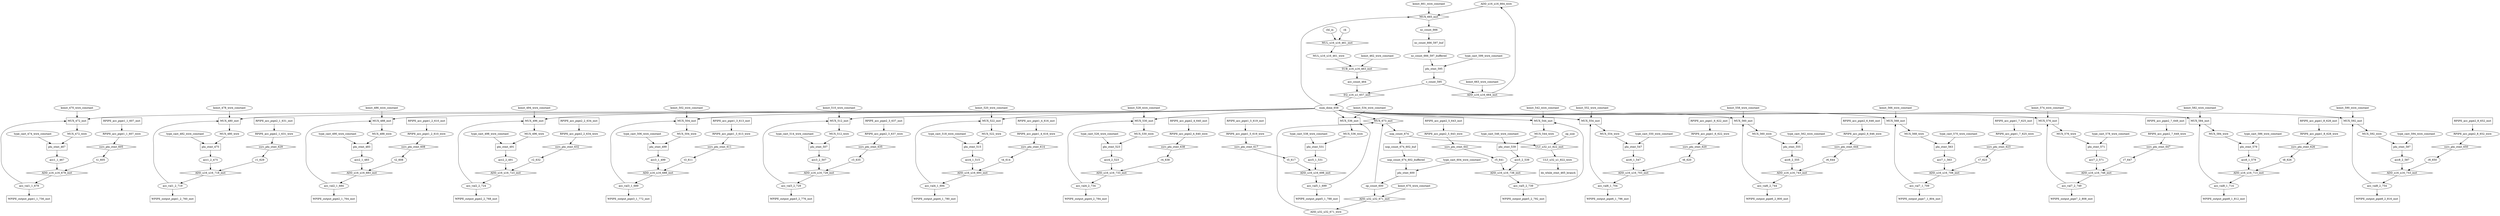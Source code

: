 digraph data_path {
  ADD_u16_u16_664_wire [shape=ellipse];
  ADD_u32_u32_671_wire [shape=ellipse];
  MUL_u16_u16_461_wire [shape=ellipse];
  MUX_472_wire [shape=ellipse];
  MUX_480_wire [shape=ellipse];
  MUX_488_wire [shape=ellipse];
  MUX_496_wire [shape=ellipse];
  MUX_504_wire [shape=ellipse];
  MUX_512_wire [shape=ellipse];
  MUX_522_wire [shape=ellipse];
  MUX_530_wire [shape=ellipse];
  MUX_536_wire [shape=ellipse];
  MUX_544_wire [shape=ellipse];
  MUX_554_wire [shape=ellipse];
  MUX_560_wire [shape=ellipse];
  MUX_568_wire [shape=ellipse];
  MUX_576_wire [shape=ellipse];
  MUX_584_wire [shape=ellipse];
  MUX_592_wire [shape=ellipse];
  RPIPE_acc_pipe1_1_607_wire [shape=ellipse];
  RPIPE_acc_pipe1_2_610_wire [shape=ellipse];
  RPIPE_acc_pipe1_3_613_wire [shape=ellipse];
  RPIPE_acc_pipe1_4_616_wire [shape=ellipse];
  RPIPE_acc_pipe1_5_619_wire [shape=ellipse];
  RPIPE_acc_pipe1_6_622_wire [shape=ellipse];
  RPIPE_acc_pipe1_7_625_wire [shape=ellipse];
  RPIPE_acc_pipe1_8_628_wire [shape=ellipse];
  RPIPE_acc_pipe2_1_631_wire [shape=ellipse];
  RPIPE_acc_pipe2_2_634_wire [shape=ellipse];
  RPIPE_acc_pipe2_3_637_wire [shape=ellipse];
  RPIPE_acc_pipe2_4_640_wire [shape=ellipse];
  RPIPE_acc_pipe2_5_643_wire [shape=ellipse];
  RPIPE_acc_pipe2_6_646_wire [shape=ellipse];
  RPIPE_acc_pipe2_7_649_wire [shape=ellipse];
  RPIPE_acc_pipe2_8_652_wire [shape=ellipse];
  ULT_u32_u1_822_wire [shape=ellipse];
  acc1_1_467 [shape=ellipse];
  acc1_2_475 [shape=ellipse];
  acc2_1_483 [shape=ellipse];
  acc2_2_491 [shape=ellipse];
  acc3_1_499 [shape=ellipse];
  acc3_2_507 [shape=ellipse];
  acc4_1_515 [shape=ellipse];
  acc4_2_523 [shape=ellipse];
  acc5_1_531 [shape=ellipse];
  acc5_2_539 [shape=ellipse];
  acc6_1_547 [shape=ellipse];
  acc6_2_555 [shape=ellipse];
  acc7_1_563 [shape=ellipse];
  acc7_2_571 [shape=ellipse];
  acc8_1_579 [shape=ellipse];
  acc8_2_587 [shape=ellipse];
  acc_count_464 [shape=ellipse];
  acc_val1_1_679 [shape=ellipse];
  acc_val1_2_719 [shape=ellipse];
  acc_val2_1_684 [shape=ellipse];
  acc_val2_2_724 [shape=ellipse];
  acc_val3_1_689 [shape=ellipse];
  acc_val3_2_729 [shape=ellipse];
  acc_val4_1_694 [shape=ellipse];
  acc_val4_2_734 [shape=ellipse];
  acc_val5_1_699 [shape=ellipse];
  acc_val5_2_739 [shape=ellipse];
  acc_val6_1_704 [shape=ellipse];
  acc_val6_2_744 [shape=ellipse];
  acc_val7_1_709 [shape=ellipse];
  acc_val7_2_749 [shape=ellipse];
  acc_val8_1_714 [shape=ellipse];
  acc_val8_2_754 [shape=ellipse];
  c_count_595 [shape=ellipse];
  konst_462_wire_constant [shape=ellipse];
  konst_470_wire_constant [shape=ellipse];
  konst_478_wire_constant [shape=ellipse];
  konst_486_wire_constant [shape=ellipse];
  konst_494_wire_constant [shape=ellipse];
  konst_502_wire_constant [shape=ellipse];
  konst_510_wire_constant [shape=ellipse];
  konst_520_wire_constant [shape=ellipse];
  konst_528_wire_constant [shape=ellipse];
  konst_534_wire_constant [shape=ellipse];
  konst_542_wire_constant [shape=ellipse];
  konst_552_wire_constant [shape=ellipse];
  konst_558_wire_constant [shape=ellipse];
  konst_566_wire_constant [shape=ellipse];
  konst_574_wire_constant [shape=ellipse];
  konst_582_wire_constant [shape=ellipse];
  konst_590_wire_constant [shape=ellipse];
  konst_661_wire_constant [shape=ellipse];
  konst_663_wire_constant [shape=ellipse];
  konst_670_wire_constant [shape=ellipse];
  nc_count_666 [shape=ellipse];
  nc_count_666_597_buffered [shape=ellipse];
  nop_count_674 [shape=ellipse];
  nop_count_674_602_buffered [shape=ellipse];
  num_done_658 [shape=ellipse];
  op_count_600 [shape=ellipse];
  r1_629 [shape=ellipse];
  r2_632 [shape=ellipse];
  r3_635 [shape=ellipse];
  r4_638 [shape=ellipse];
  r5_641 [shape=ellipse];
  r6_644 [shape=ellipse];
  r7_647 [shape=ellipse];
  r8_650 [shape=ellipse];
  t1_605 [shape=ellipse];
  t2_608 [shape=ellipse];
  t3_611 [shape=ellipse];
  t4_614 [shape=ellipse];
  t5_617 [shape=ellipse];
  t6_620 [shape=ellipse];
  t7_623 [shape=ellipse];
  t8_626 [shape=ellipse];
  type_cast_474_wire_constant [shape=ellipse];
  type_cast_482_wire_constant [shape=ellipse];
  type_cast_490_wire_constant [shape=ellipse];
  type_cast_498_wire_constant [shape=ellipse];
  type_cast_506_wire_constant [shape=ellipse];
  type_cast_514_wire_constant [shape=ellipse];
  type_cast_518_wire_constant [shape=ellipse];
  type_cast_526_wire_constant [shape=ellipse];
  type_cast_538_wire_constant [shape=ellipse];
  type_cast_546_wire_constant [shape=ellipse];
  type_cast_550_wire_constant [shape=ellipse];
  type_cast_562_wire_constant [shape=ellipse];
  type_cast_570_wire_constant [shape=ellipse];
  type_cast_578_wire_constant [shape=ellipse];
  type_cast_586_wire_constant [shape=ellipse];
  type_cast_594_wire_constant [shape=ellipse];
  type_cast_599_wire_constant [shape=ellipse];
  type_cast_604_wire_constant [shape=ellipse];
  ADD_u16_u16_664_inst [shape=diamond];
c_count_595  -> ADD_u16_u16_664_inst;
konst_663_wire_constant  -> ADD_u16_u16_664_inst;
ADD_u16_u16_664_inst -> ADD_u16_u16_664_wire;
  ADD_u16_u16_678_inst [shape=diamond];
acc1_1_467  -> ADD_u16_u16_678_inst;
t1_605  -> ADD_u16_u16_678_inst;
ADD_u16_u16_678_inst -> acc_val1_1_679;
  ADD_u16_u16_683_inst [shape=diamond];
acc2_1_483  -> ADD_u16_u16_683_inst;
t2_608  -> ADD_u16_u16_683_inst;
ADD_u16_u16_683_inst -> acc_val2_1_684;
  ADD_u16_u16_688_inst [shape=diamond];
acc3_1_499  -> ADD_u16_u16_688_inst;
t3_611  -> ADD_u16_u16_688_inst;
ADD_u16_u16_688_inst -> acc_val3_1_689;
  ADD_u16_u16_693_inst [shape=diamond];
acc4_1_515  -> ADD_u16_u16_693_inst;
t4_614  -> ADD_u16_u16_693_inst;
ADD_u16_u16_693_inst -> acc_val4_1_694;
  ADD_u16_u16_698_inst [shape=diamond];
acc5_1_531  -> ADD_u16_u16_698_inst;
t5_617  -> ADD_u16_u16_698_inst;
ADD_u16_u16_698_inst -> acc_val5_1_699;
  ADD_u16_u16_703_inst [shape=diamond];
acc6_1_547  -> ADD_u16_u16_703_inst;
t6_620  -> ADD_u16_u16_703_inst;
ADD_u16_u16_703_inst -> acc_val6_1_704;
  ADD_u16_u16_708_inst [shape=diamond];
acc7_1_563  -> ADD_u16_u16_708_inst;
t7_623  -> ADD_u16_u16_708_inst;
ADD_u16_u16_708_inst -> acc_val7_1_709;
  ADD_u16_u16_713_inst [shape=diamond];
acc8_1_579  -> ADD_u16_u16_713_inst;
t8_626  -> ADD_u16_u16_713_inst;
ADD_u16_u16_713_inst -> acc_val8_1_714;
  ADD_u16_u16_718_inst [shape=diamond];
acc1_2_475  -> ADD_u16_u16_718_inst;
r1_629  -> ADD_u16_u16_718_inst;
ADD_u16_u16_718_inst -> acc_val1_2_719;
  ADD_u16_u16_723_inst [shape=diamond];
acc2_2_491  -> ADD_u16_u16_723_inst;
r2_632  -> ADD_u16_u16_723_inst;
ADD_u16_u16_723_inst -> acc_val2_2_724;
  ADD_u16_u16_728_inst [shape=diamond];
acc3_2_507  -> ADD_u16_u16_728_inst;
r3_635  -> ADD_u16_u16_728_inst;
ADD_u16_u16_728_inst -> acc_val3_2_729;
  ADD_u16_u16_733_inst [shape=diamond];
acc4_2_523  -> ADD_u16_u16_733_inst;
r4_638  -> ADD_u16_u16_733_inst;
ADD_u16_u16_733_inst -> acc_val4_2_734;
  ADD_u16_u16_738_inst [shape=diamond];
acc5_2_539  -> ADD_u16_u16_738_inst;
r5_641  -> ADD_u16_u16_738_inst;
ADD_u16_u16_738_inst -> acc_val5_2_739;
  ADD_u16_u16_743_inst [shape=diamond];
acc6_2_555  -> ADD_u16_u16_743_inst;
r6_644  -> ADD_u16_u16_743_inst;
ADD_u16_u16_743_inst -> acc_val6_2_744;
  ADD_u16_u16_748_inst [shape=diamond];
acc7_2_571  -> ADD_u16_u16_748_inst;
r7_647  -> ADD_u16_u16_748_inst;
ADD_u16_u16_748_inst -> acc_val7_2_749;
  ADD_u16_u16_753_inst [shape=diamond];
acc8_2_587  -> ADD_u16_u16_753_inst;
r8_650  -> ADD_u16_u16_753_inst;
ADD_u16_u16_753_inst -> acc_val8_2_754;
  ADD_u32_u32_671_inst [shape=diamond];
op_count_600  -> ADD_u32_u32_671_inst;
konst_670_wire_constant  -> ADD_u32_u32_671_inst;
ADD_u32_u32_671_inst -> ADD_u32_u32_671_wire;
  EQ_u16_u1_657_inst [shape=diamond];
c_count_595  -> EQ_u16_u1_657_inst;
acc_count_464  -> EQ_u16_u1_657_inst;
EQ_u16_u1_657_inst -> num_done_658;
  MUL_u16_u16_461_inst [shape=diamond];
chl_in  -> MUL_u16_u16_461_inst;
ck  -> MUL_u16_u16_461_inst;
MUL_u16_u16_461_inst -> MUL_u16_u16_461_wire;
  MUX_472_inst [shape=rectangle];
num_done_658  -> MUX_472_inst;
konst_470_wire_constant  -> MUX_472_inst;
acc_val1_1_679  -> MUX_472_inst;
MUX_472_inst -> MUX_472_wire;
  MUX_480_inst [shape=rectangle];
num_done_658  -> MUX_480_inst;
konst_478_wire_constant  -> MUX_480_inst;
acc_val1_2_719  -> MUX_480_inst;
MUX_480_inst -> MUX_480_wire;
  MUX_488_inst [shape=rectangle];
num_done_658  -> MUX_488_inst;
konst_486_wire_constant  -> MUX_488_inst;
acc_val2_1_684  -> MUX_488_inst;
MUX_488_inst -> MUX_488_wire;
  MUX_496_inst [shape=rectangle];
num_done_658  -> MUX_496_inst;
konst_494_wire_constant  -> MUX_496_inst;
acc_val2_2_724  -> MUX_496_inst;
MUX_496_inst -> MUX_496_wire;
  MUX_504_inst [shape=rectangle];
num_done_658  -> MUX_504_inst;
konst_502_wire_constant  -> MUX_504_inst;
acc_val3_1_689  -> MUX_504_inst;
MUX_504_inst -> MUX_504_wire;
  MUX_512_inst [shape=rectangle];
num_done_658  -> MUX_512_inst;
konst_510_wire_constant  -> MUX_512_inst;
acc_val3_2_729  -> MUX_512_inst;
MUX_512_inst -> MUX_512_wire;
  MUX_522_inst [shape=rectangle];
num_done_658  -> MUX_522_inst;
konst_520_wire_constant  -> MUX_522_inst;
acc_val4_1_694  -> MUX_522_inst;
MUX_522_inst -> MUX_522_wire;
  MUX_530_inst [shape=rectangle];
num_done_658  -> MUX_530_inst;
konst_528_wire_constant  -> MUX_530_inst;
acc_val4_2_734  -> MUX_530_inst;
MUX_530_inst -> MUX_530_wire;
  MUX_536_inst [shape=rectangle];
num_done_658  -> MUX_536_inst;
konst_534_wire_constant  -> MUX_536_inst;
acc_val5_1_699  -> MUX_536_inst;
MUX_536_inst -> MUX_536_wire;
  MUX_544_inst [shape=rectangle];
num_done_658  -> MUX_544_inst;
konst_542_wire_constant  -> MUX_544_inst;
acc_val5_2_739  -> MUX_544_inst;
MUX_544_inst -> MUX_544_wire;
  MUX_554_inst [shape=rectangle];
num_done_658  -> MUX_554_inst;
konst_552_wire_constant  -> MUX_554_inst;
acc_val6_1_704  -> MUX_554_inst;
MUX_554_inst -> MUX_554_wire;
  MUX_560_inst [shape=rectangle];
num_done_658  -> MUX_560_inst;
konst_558_wire_constant  -> MUX_560_inst;
acc_val6_2_744  -> MUX_560_inst;
MUX_560_inst -> MUX_560_wire;
  MUX_568_inst [shape=rectangle];
num_done_658  -> MUX_568_inst;
konst_566_wire_constant  -> MUX_568_inst;
acc_val7_1_709  -> MUX_568_inst;
MUX_568_inst -> MUX_568_wire;
  MUX_576_inst [shape=rectangle];
num_done_658  -> MUX_576_inst;
konst_574_wire_constant  -> MUX_576_inst;
acc_val7_2_749  -> MUX_576_inst;
MUX_576_inst -> MUX_576_wire;
  MUX_584_inst [shape=rectangle];
num_done_658  -> MUX_584_inst;
konst_582_wire_constant  -> MUX_584_inst;
acc_val8_1_714  -> MUX_584_inst;
MUX_584_inst -> MUX_584_wire;
  MUX_592_inst [shape=rectangle];
num_done_658  -> MUX_592_inst;
konst_590_wire_constant  -> MUX_592_inst;
acc_val8_2_754  -> MUX_592_inst;
MUX_592_inst -> MUX_592_wire;
  MUX_665_inst [shape=diamond];
num_done_658  -> MUX_665_inst;
konst_661_wire_constant  -> MUX_665_inst;
ADD_u16_u16_664_wire  -> MUX_665_inst;
MUX_665_inst -> nc_count_666;
  MUX_673_inst [shape=diamond];
num_done_658  -> MUX_673_inst;
ADD_u32_u32_671_wire  -> MUX_673_inst;
op_count_600  -> MUX_673_inst;
MUX_673_inst -> nop_count_674;
  RPIPE_acc_pipe1_1_607_inst [shape=rectangle];
RPIPE_acc_pipe1_1_607_inst -> RPIPE_acc_pipe1_1_607_wire;
  RPIPE_acc_pipe1_2_610_inst [shape=rectangle];
RPIPE_acc_pipe1_2_610_inst -> RPIPE_acc_pipe1_2_610_wire;
  RPIPE_acc_pipe1_3_613_inst [shape=rectangle];
RPIPE_acc_pipe1_3_613_inst -> RPIPE_acc_pipe1_3_613_wire;
  RPIPE_acc_pipe1_4_616_inst [shape=rectangle];
RPIPE_acc_pipe1_4_616_inst -> RPIPE_acc_pipe1_4_616_wire;
  RPIPE_acc_pipe1_5_619_inst [shape=rectangle];
RPIPE_acc_pipe1_5_619_inst -> RPIPE_acc_pipe1_5_619_wire;
  RPIPE_acc_pipe1_6_622_inst [shape=rectangle];
RPIPE_acc_pipe1_6_622_inst -> RPIPE_acc_pipe1_6_622_wire;
  RPIPE_acc_pipe1_7_625_inst [shape=rectangle];
RPIPE_acc_pipe1_7_625_inst -> RPIPE_acc_pipe1_7_625_wire;
  RPIPE_acc_pipe1_8_628_inst [shape=rectangle];
RPIPE_acc_pipe1_8_628_inst -> RPIPE_acc_pipe1_8_628_wire;
  RPIPE_acc_pipe2_1_631_inst [shape=rectangle];
RPIPE_acc_pipe2_1_631_inst -> RPIPE_acc_pipe2_1_631_wire;
  RPIPE_acc_pipe2_2_634_inst [shape=rectangle];
RPIPE_acc_pipe2_2_634_inst -> RPIPE_acc_pipe2_2_634_wire;
  RPIPE_acc_pipe2_3_637_inst [shape=rectangle];
RPIPE_acc_pipe2_3_637_inst -> RPIPE_acc_pipe2_3_637_wire;
  RPIPE_acc_pipe2_4_640_inst [shape=rectangle];
RPIPE_acc_pipe2_4_640_inst -> RPIPE_acc_pipe2_4_640_wire;
  RPIPE_acc_pipe2_5_643_inst [shape=rectangle];
RPIPE_acc_pipe2_5_643_inst -> RPIPE_acc_pipe2_5_643_wire;
  RPIPE_acc_pipe2_6_646_inst [shape=rectangle];
RPIPE_acc_pipe2_6_646_inst -> RPIPE_acc_pipe2_6_646_wire;
  RPIPE_acc_pipe2_7_649_inst [shape=rectangle];
RPIPE_acc_pipe2_7_649_inst -> RPIPE_acc_pipe2_7_649_wire;
  RPIPE_acc_pipe2_8_652_inst [shape=rectangle];
RPIPE_acc_pipe2_8_652_inst -> RPIPE_acc_pipe2_8_652_wire;
  SUB_u16_u16_463_inst [shape=diamond];
MUL_u16_u16_461_wire  -> SUB_u16_u16_463_inst;
konst_462_wire_constant  -> SUB_u16_u16_463_inst;
SUB_u16_u16_463_inst -> acc_count_464;
  ULT_u32_u1_822_inst [shape=diamond];
nop_count_674  -> ULT_u32_u1_822_inst;
op_size  -> ULT_u32_u1_822_inst;
ULT_u32_u1_822_inst -> ULT_u32_u1_822_wire;
  WPIPE_output_pipe1_1_756_inst [shape=rectangle];
acc_val1_1_679  -> WPIPE_output_pipe1_1_756_inst;
  WPIPE_output_pipe1_2_760_inst [shape=rectangle];
acc_val1_2_719  -> WPIPE_output_pipe1_2_760_inst;
  WPIPE_output_pipe2_1_764_inst [shape=rectangle];
acc_val2_1_684  -> WPIPE_output_pipe2_1_764_inst;
  WPIPE_output_pipe2_2_768_inst [shape=rectangle];
acc_val2_2_724  -> WPIPE_output_pipe2_2_768_inst;
  WPIPE_output_pipe3_1_772_inst [shape=rectangle];
acc_val3_1_689  -> WPIPE_output_pipe3_1_772_inst;
  WPIPE_output_pipe3_2_776_inst [shape=rectangle];
acc_val3_2_729  -> WPIPE_output_pipe3_2_776_inst;
  WPIPE_output_pipe4_1_780_inst [shape=rectangle];
acc_val4_1_694  -> WPIPE_output_pipe4_1_780_inst;
  WPIPE_output_pipe4_2_784_inst [shape=rectangle];
acc_val4_2_734  -> WPIPE_output_pipe4_2_784_inst;
  WPIPE_output_pipe5_1_788_inst [shape=rectangle];
acc_val5_1_699  -> WPIPE_output_pipe5_1_788_inst;
  WPIPE_output_pipe5_2_792_inst [shape=rectangle];
acc_val5_2_739  -> WPIPE_output_pipe5_2_792_inst;
  WPIPE_output_pipe6_1_796_inst [shape=rectangle];
acc_val6_1_704  -> WPIPE_output_pipe6_1_796_inst;
  WPIPE_output_pipe6_2_800_inst [shape=rectangle];
acc_val6_2_744  -> WPIPE_output_pipe6_2_800_inst;
  WPIPE_output_pipe7_1_804_inst [shape=rectangle];
acc_val7_1_709  -> WPIPE_output_pipe7_1_804_inst;
  WPIPE_output_pipe7_2_808_inst [shape=rectangle];
acc_val7_2_749  -> WPIPE_output_pipe7_2_808_inst;
  WPIPE_output_pipe8_1_812_inst [shape=rectangle];
acc_val8_1_714  -> WPIPE_output_pipe8_1_812_inst;
  WPIPE_output_pipe8_2_816_inst [shape=rectangle];
acc_val8_2_754  -> WPIPE_output_pipe8_2_816_inst;
  do_while_stmt_465_branch [shape=rectangle];
ULT_u32_u1_822_wire  -> do_while_stmt_465_branch;
  nc_count_666_597_buf [shape=rectangle];
nc_count_666  -> nc_count_666_597_buf;
nc_count_666_597_buf -> nc_count_666_597_buffered;
  nop_count_674_602_buf [shape=rectangle];
nop_count_674  -> nop_count_674_602_buf;
nop_count_674_602_buf -> nop_count_674_602_buffered;
  phi_stmt_467 [shape=rectangle];
MUX_472_wire  -> phi_stmt_467;
type_cast_474_wire_constant  -> phi_stmt_467;
phi_stmt_467 -> acc1_1_467;
  phi_stmt_475 [shape=rectangle];
MUX_480_wire  -> phi_stmt_475;
type_cast_482_wire_constant  -> phi_stmt_475;
phi_stmt_475 -> acc1_2_475;
  phi_stmt_483 [shape=rectangle];
MUX_488_wire  -> phi_stmt_483;
type_cast_490_wire_constant  -> phi_stmt_483;
phi_stmt_483 -> acc2_1_483;
  phi_stmt_491 [shape=rectangle];
MUX_496_wire  -> phi_stmt_491;
type_cast_498_wire_constant  -> phi_stmt_491;
phi_stmt_491 -> acc2_2_491;
  phi_stmt_499 [shape=rectangle];
MUX_504_wire  -> phi_stmt_499;
type_cast_506_wire_constant  -> phi_stmt_499;
phi_stmt_499 -> acc3_1_499;
  phi_stmt_507 [shape=rectangle];
MUX_512_wire  -> phi_stmt_507;
type_cast_514_wire_constant  -> phi_stmt_507;
phi_stmt_507 -> acc3_2_507;
  phi_stmt_515 [shape=rectangle];
type_cast_518_wire_constant  -> phi_stmt_515;
MUX_522_wire  -> phi_stmt_515;
phi_stmt_515 -> acc4_1_515;
  phi_stmt_523 [shape=rectangle];
type_cast_526_wire_constant  -> phi_stmt_523;
MUX_530_wire  -> phi_stmt_523;
phi_stmt_523 -> acc4_2_523;
  phi_stmt_531 [shape=rectangle];
MUX_536_wire  -> phi_stmt_531;
type_cast_538_wire_constant  -> phi_stmt_531;
phi_stmt_531 -> acc5_1_531;
  phi_stmt_539 [shape=rectangle];
MUX_544_wire  -> phi_stmt_539;
type_cast_546_wire_constant  -> phi_stmt_539;
phi_stmt_539 -> acc5_2_539;
  phi_stmt_547 [shape=rectangle];
type_cast_550_wire_constant  -> phi_stmt_547;
MUX_554_wire  -> phi_stmt_547;
phi_stmt_547 -> acc6_1_547;
  phi_stmt_555 [shape=rectangle];
MUX_560_wire  -> phi_stmt_555;
type_cast_562_wire_constant  -> phi_stmt_555;
phi_stmt_555 -> acc6_2_555;
  phi_stmt_563 [shape=rectangle];
MUX_568_wire  -> phi_stmt_563;
type_cast_570_wire_constant  -> phi_stmt_563;
phi_stmt_563 -> acc7_1_563;
  phi_stmt_571 [shape=rectangle];
MUX_576_wire  -> phi_stmt_571;
type_cast_578_wire_constant  -> phi_stmt_571;
phi_stmt_571 -> acc7_2_571;
  phi_stmt_579 [shape=rectangle];
MUX_584_wire  -> phi_stmt_579;
type_cast_586_wire_constant  -> phi_stmt_579;
phi_stmt_579 -> acc8_1_579;
  phi_stmt_587 [shape=rectangle];
MUX_592_wire  -> phi_stmt_587;
type_cast_594_wire_constant  -> phi_stmt_587;
phi_stmt_587 -> acc8_2_587;
  phi_stmt_595 [shape=rectangle];
nc_count_666_597_buffered  -> phi_stmt_595;
type_cast_599_wire_constant  -> phi_stmt_595;
phi_stmt_595 -> c_count_595;
  phi_stmt_600 [shape=rectangle];
nop_count_674_602_buffered  -> phi_stmt_600;
type_cast_604_wire_constant  -> phi_stmt_600;
phi_stmt_600 -> op_count_600;
  ssrc_phi_stmt_605 [shape=diamond];
RPIPE_acc_pipe1_1_607_wire  -> ssrc_phi_stmt_605;
ssrc_phi_stmt_605 -> t1_605;
  ssrc_phi_stmt_608 [shape=diamond];
RPIPE_acc_pipe1_2_610_wire  -> ssrc_phi_stmt_608;
ssrc_phi_stmt_608 -> t2_608;
  ssrc_phi_stmt_611 [shape=diamond];
RPIPE_acc_pipe1_3_613_wire  -> ssrc_phi_stmt_611;
ssrc_phi_stmt_611 -> t3_611;
  ssrc_phi_stmt_614 [shape=diamond];
RPIPE_acc_pipe1_4_616_wire  -> ssrc_phi_stmt_614;
ssrc_phi_stmt_614 -> t4_614;
  ssrc_phi_stmt_617 [shape=diamond];
RPIPE_acc_pipe1_5_619_wire  -> ssrc_phi_stmt_617;
ssrc_phi_stmt_617 -> t5_617;
  ssrc_phi_stmt_620 [shape=diamond];
RPIPE_acc_pipe1_6_622_wire  -> ssrc_phi_stmt_620;
ssrc_phi_stmt_620 -> t6_620;
  ssrc_phi_stmt_623 [shape=diamond];
RPIPE_acc_pipe1_7_625_wire  -> ssrc_phi_stmt_623;
ssrc_phi_stmt_623 -> t7_623;
  ssrc_phi_stmt_626 [shape=diamond];
RPIPE_acc_pipe1_8_628_wire  -> ssrc_phi_stmt_626;
ssrc_phi_stmt_626 -> t8_626;
  ssrc_phi_stmt_629 [shape=diamond];
RPIPE_acc_pipe2_1_631_wire  -> ssrc_phi_stmt_629;
ssrc_phi_stmt_629 -> r1_629;
  ssrc_phi_stmt_632 [shape=diamond];
RPIPE_acc_pipe2_2_634_wire  -> ssrc_phi_stmt_632;
ssrc_phi_stmt_632 -> r2_632;
  ssrc_phi_stmt_635 [shape=diamond];
RPIPE_acc_pipe2_3_637_wire  -> ssrc_phi_stmt_635;
ssrc_phi_stmt_635 -> r3_635;
  ssrc_phi_stmt_638 [shape=diamond];
RPIPE_acc_pipe2_4_640_wire  -> ssrc_phi_stmt_638;
ssrc_phi_stmt_638 -> r4_638;
  ssrc_phi_stmt_641 [shape=diamond];
RPIPE_acc_pipe2_5_643_wire  -> ssrc_phi_stmt_641;
ssrc_phi_stmt_641 -> r5_641;
  ssrc_phi_stmt_644 [shape=diamond];
RPIPE_acc_pipe2_6_646_wire  -> ssrc_phi_stmt_644;
ssrc_phi_stmt_644 -> r6_644;
  ssrc_phi_stmt_647 [shape=diamond];
RPIPE_acc_pipe2_7_649_wire  -> ssrc_phi_stmt_647;
ssrc_phi_stmt_647 -> r7_647;
  ssrc_phi_stmt_650 [shape=diamond];
RPIPE_acc_pipe2_8_652_wire  -> ssrc_phi_stmt_650;
ssrc_phi_stmt_650 -> r8_650;
}
